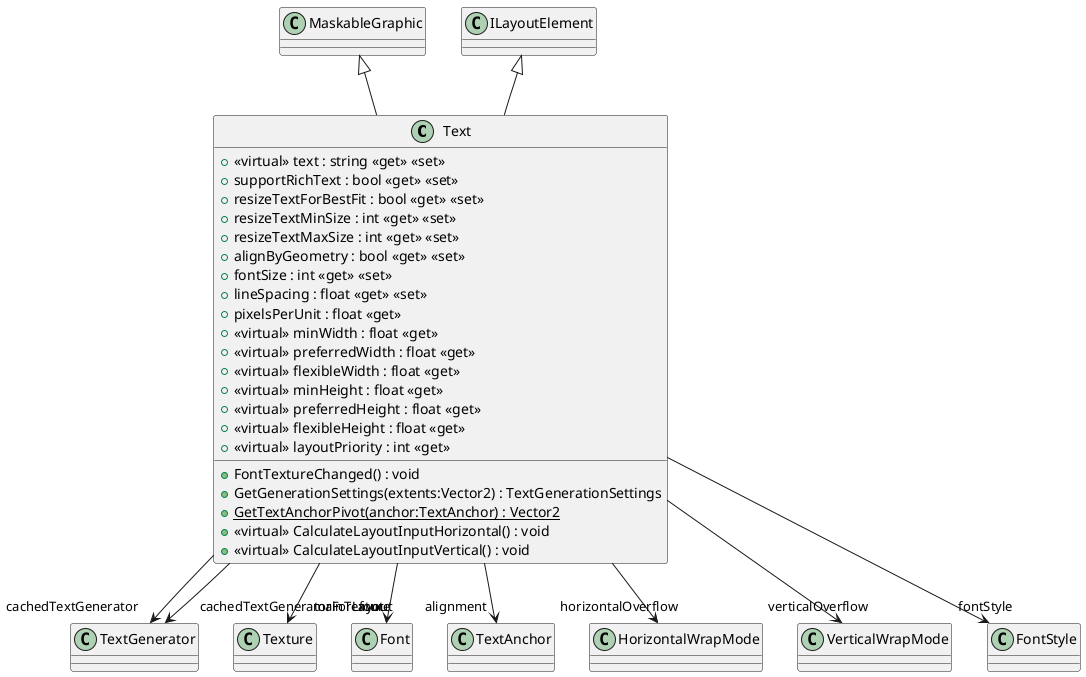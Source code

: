 @startuml
class Text {
    + FontTextureChanged() : void
    + <<virtual>> text : string <<get>> <<set>>
    + supportRichText : bool <<get>> <<set>>
    + resizeTextForBestFit : bool <<get>> <<set>>
    + resizeTextMinSize : int <<get>> <<set>>
    + resizeTextMaxSize : int <<get>> <<set>>
    + alignByGeometry : bool <<get>> <<set>>
    + fontSize : int <<get>> <<set>>
    + lineSpacing : float <<get>> <<set>>
    + pixelsPerUnit : float <<get>>
    + GetGenerationSettings(extents:Vector2) : TextGenerationSettings
    {static} + GetTextAnchorPivot(anchor:TextAnchor) : Vector2
    + <<virtual>> CalculateLayoutInputHorizontal() : void
    + <<virtual>> CalculateLayoutInputVertical() : void
    + <<virtual>> minWidth : float <<get>>
    + <<virtual>> preferredWidth : float <<get>>
    + <<virtual>> flexibleWidth : float <<get>>
    + <<virtual>> minHeight : float <<get>>
    + <<virtual>> preferredHeight : float <<get>>
    + <<virtual>> flexibleHeight : float <<get>>
    + <<virtual>> layoutPriority : int <<get>>
}
MaskableGraphic <|-- Text
ILayoutElement <|-- Text
Text --> "cachedTextGenerator" TextGenerator
Text --> "cachedTextGeneratorForLayout" TextGenerator
Text --> "mainTexture" Texture
Text --> "font" Font
Text --> "alignment" TextAnchor
Text --> "horizontalOverflow" HorizontalWrapMode
Text --> "verticalOverflow" VerticalWrapMode
Text --> "fontStyle" FontStyle
@enduml
